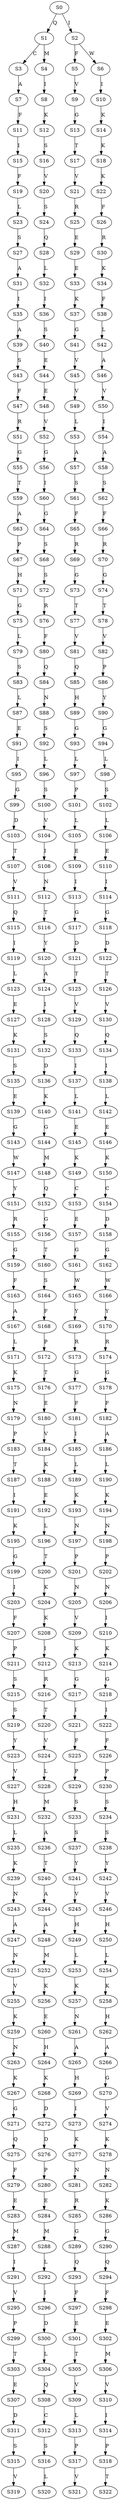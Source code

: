 strict digraph  {
	S0 -> S1 [ label = Q ];
	S0 -> S2 [ label = I ];
	S1 -> S3 [ label = C ];
	S1 -> S4 [ label = M ];
	S2 -> S5 [ label = F ];
	S2 -> S6 [ label = W ];
	S3 -> S7 [ label = A ];
	S4 -> S8 [ label = I ];
	S5 -> S9 [ label = V ];
	S6 -> S10 [ label = I ];
	S7 -> S11 [ label = F ];
	S8 -> S12 [ label = K ];
	S9 -> S13 [ label = G ];
	S10 -> S14 [ label = K ];
	S11 -> S15 [ label = I ];
	S12 -> S16 [ label = S ];
	S13 -> S17 [ label = T ];
	S14 -> S18 [ label = K ];
	S15 -> S19 [ label = F ];
	S16 -> S20 [ label = V ];
	S17 -> S21 [ label = V ];
	S18 -> S22 [ label = K ];
	S19 -> S23 [ label = L ];
	S20 -> S24 [ label = S ];
	S21 -> S25 [ label = R ];
	S22 -> S26 [ label = F ];
	S23 -> S27 [ label = S ];
	S24 -> S28 [ label = Q ];
	S25 -> S29 [ label = E ];
	S26 -> S30 [ label = R ];
	S27 -> S31 [ label = A ];
	S28 -> S32 [ label = L ];
	S29 -> S33 [ label = E ];
	S30 -> S34 [ label = K ];
	S31 -> S35 [ label = I ];
	S32 -> S36 [ label = I ];
	S33 -> S37 [ label = K ];
	S34 -> S38 [ label = F ];
	S35 -> S39 [ label = A ];
	S36 -> S40 [ label = S ];
	S37 -> S41 [ label = G ];
	S38 -> S42 [ label = L ];
	S39 -> S43 [ label = S ];
	S40 -> S44 [ label = E ];
	S41 -> S45 [ label = V ];
	S42 -> S46 [ label = A ];
	S43 -> S47 [ label = F ];
	S44 -> S48 [ label = E ];
	S45 -> S49 [ label = V ];
	S46 -> S50 [ label = V ];
	S47 -> S51 [ label = R ];
	S48 -> S52 [ label = V ];
	S49 -> S53 [ label = L ];
	S50 -> S54 [ label = I ];
	S51 -> S55 [ label = G ];
	S52 -> S56 [ label = G ];
	S53 -> S57 [ label = A ];
	S54 -> S58 [ label = A ];
	S55 -> S59 [ label = T ];
	S56 -> S60 [ label = I ];
	S57 -> S61 [ label = S ];
	S58 -> S62 [ label = S ];
	S59 -> S63 [ label = A ];
	S60 -> S64 [ label = G ];
	S61 -> S65 [ label = F ];
	S62 -> S66 [ label = F ];
	S63 -> S67 [ label = P ];
	S64 -> S68 [ label = S ];
	S65 -> S69 [ label = R ];
	S66 -> S70 [ label = R ];
	S67 -> S71 [ label = H ];
	S68 -> S72 [ label = S ];
	S69 -> S73 [ label = G ];
	S70 -> S74 [ label = G ];
	S71 -> S75 [ label = G ];
	S72 -> S76 [ label = R ];
	S73 -> S77 [ label = T ];
	S74 -> S78 [ label = T ];
	S75 -> S79 [ label = L ];
	S76 -> S80 [ label = F ];
	S77 -> S81 [ label = V ];
	S78 -> S82 [ label = V ];
	S79 -> S83 [ label = S ];
	S80 -> S84 [ label = Q ];
	S81 -> S85 [ label = Q ];
	S82 -> S86 [ label = P ];
	S83 -> S87 [ label = L ];
	S84 -> S88 [ label = N ];
	S85 -> S89 [ label = H ];
	S86 -> S90 [ label = Y ];
	S87 -> S91 [ label = E ];
	S88 -> S92 [ label = S ];
	S89 -> S93 [ label = G ];
	S90 -> S94 [ label = G ];
	S91 -> S95 [ label = I ];
	S92 -> S96 [ label = L ];
	S93 -> S97 [ label = L ];
	S94 -> S98 [ label = L ];
	S95 -> S99 [ label = G ];
	S96 -> S100 [ label = S ];
	S97 -> S101 [ label = P ];
	S98 -> S102 [ label = S ];
	S99 -> S103 [ label = D ];
	S100 -> S104 [ label = V ];
	S101 -> S105 [ label = L ];
	S102 -> S106 [ label = L ];
	S103 -> S107 [ label = T ];
	S104 -> S108 [ label = I ];
	S105 -> S109 [ label = E ];
	S106 -> S110 [ label = E ];
	S107 -> S111 [ label = V ];
	S108 -> S112 [ label = N ];
	S109 -> S113 [ label = I ];
	S110 -> S114 [ label = I ];
	S111 -> S115 [ label = Q ];
	S112 -> S116 [ label = T ];
	S113 -> S117 [ label = G ];
	S114 -> S118 [ label = G ];
	S115 -> S119 [ label = I ];
	S116 -> S120 [ label = Y ];
	S117 -> S121 [ label = D ];
	S118 -> S122 [ label = D ];
	S119 -> S123 [ label = L ];
	S120 -> S124 [ label = A ];
	S121 -> S125 [ label = T ];
	S122 -> S126 [ label = T ];
	S123 -> S127 [ label = E ];
	S124 -> S128 [ label = I ];
	S125 -> S129 [ label = V ];
	S126 -> S130 [ label = V ];
	S127 -> S131 [ label = K ];
	S128 -> S132 [ label = S ];
	S129 -> S133 [ label = Q ];
	S130 -> S134 [ label = Q ];
	S131 -> S135 [ label = S ];
	S132 -> S136 [ label = D ];
	S133 -> S137 [ label = I ];
	S134 -> S138 [ label = I ];
	S135 -> S139 [ label = E ];
	S136 -> S140 [ label = K ];
	S137 -> S141 [ label = L ];
	S138 -> S142 [ label = L ];
	S139 -> S143 [ label = G ];
	S140 -> S144 [ label = G ];
	S141 -> S145 [ label = E ];
	S142 -> S146 [ label = E ];
	S143 -> S147 [ label = W ];
	S144 -> S148 [ label = M ];
	S145 -> S149 [ label = K ];
	S146 -> S150 [ label = K ];
	S147 -> S151 [ label = Y ];
	S148 -> S152 [ label = Q ];
	S149 -> S153 [ label = C ];
	S150 -> S154 [ label = C ];
	S151 -> S155 [ label = R ];
	S152 -> S156 [ label = G ];
	S153 -> S157 [ label = E ];
	S154 -> S158 [ label = D ];
	S155 -> S159 [ label = G ];
	S156 -> S160 [ label = T ];
	S157 -> S161 [ label = G ];
	S158 -> S162 [ label = G ];
	S159 -> S163 [ label = F ];
	S160 -> S164 [ label = S ];
	S161 -> S165 [ label = W ];
	S162 -> S166 [ label = W ];
	S163 -> S167 [ label = A ];
	S164 -> S168 [ label = F ];
	S165 -> S169 [ label = Y ];
	S166 -> S170 [ label = Y ];
	S167 -> S171 [ label = L ];
	S168 -> S172 [ label = P ];
	S169 -> S173 [ label = R ];
	S170 -> S174 [ label = R ];
	S171 -> S175 [ label = K ];
	S172 -> S176 [ label = T ];
	S173 -> S177 [ label = G ];
	S174 -> S178 [ label = G ];
	S175 -> S179 [ label = N ];
	S176 -> S180 [ label = E ];
	S177 -> S181 [ label = F ];
	S178 -> S182 [ label = F ];
	S179 -> S183 [ label = P ];
	S180 -> S184 [ label = V ];
	S181 -> S185 [ label = I ];
	S182 -> S186 [ label = A ];
	S183 -> S187 [ label = T ];
	S184 -> S188 [ label = K ];
	S185 -> S189 [ label = L ];
	S186 -> S190 [ label = L ];
	S187 -> S191 [ label = I ];
	S188 -> S192 [ label = E ];
	S189 -> S193 [ label = K ];
	S190 -> S194 [ label = K ];
	S191 -> S195 [ label = K ];
	S192 -> S196 [ label = L ];
	S193 -> S197 [ label = N ];
	S194 -> S198 [ label = N ];
	S195 -> S199 [ label = G ];
	S196 -> S200 [ label = T ];
	S197 -> S201 [ label = P ];
	S198 -> S202 [ label = P ];
	S199 -> S203 [ label = I ];
	S200 -> S204 [ label = K ];
	S201 -> S205 [ label = N ];
	S202 -> S206 [ label = N ];
	S203 -> S207 [ label = F ];
	S204 -> S208 [ label = K ];
	S205 -> S209 [ label = V ];
	S206 -> S210 [ label = I ];
	S207 -> S211 [ label = P ];
	S208 -> S212 [ label = I ];
	S209 -> S213 [ label = K ];
	S210 -> S214 [ label = K ];
	S211 -> S215 [ label = S ];
	S212 -> S216 [ label = R ];
	S213 -> S217 [ label = G ];
	S214 -> S218 [ label = G ];
	S215 -> S219 [ label = S ];
	S216 -> S220 [ label = T ];
	S217 -> S221 [ label = I ];
	S218 -> S222 [ label = I ];
	S219 -> S223 [ label = Y ];
	S220 -> S224 [ label = V ];
	S221 -> S225 [ label = F ];
	S222 -> S226 [ label = F ];
	S223 -> S227 [ label = V ];
	S224 -> S228 [ label = L ];
	S225 -> S229 [ label = P ];
	S226 -> S230 [ label = P ];
	S227 -> S231 [ label = H ];
	S228 -> S232 [ label = M ];
	S229 -> S233 [ label = S ];
	S230 -> S234 [ label = S ];
	S231 -> S235 [ label = L ];
	S232 -> S236 [ label = A ];
	S233 -> S237 [ label = S ];
	S234 -> S238 [ label = S ];
	S235 -> S239 [ label = K ];
	S236 -> S240 [ label = T ];
	S237 -> S241 [ label = Y ];
	S238 -> S242 [ label = Y ];
	S239 -> S243 [ label = N ];
	S240 -> S244 [ label = A ];
	S241 -> S245 [ label = V ];
	S242 -> S246 [ label = V ];
	S243 -> S247 [ label = A ];
	S244 -> S248 [ label = A ];
	S245 -> S249 [ label = H ];
	S246 -> S250 [ label = H ];
	S247 -> S251 [ label = N ];
	S248 -> S252 [ label = M ];
	S249 -> S253 [ label = L ];
	S250 -> S254 [ label = L ];
	S251 -> S255 [ label = V ];
	S252 -> S256 [ label = K ];
	S253 -> S257 [ label = K ];
	S254 -> S258 [ label = K ];
	S255 -> S259 [ label = K ];
	S256 -> S260 [ label = E ];
	S257 -> S261 [ label = N ];
	S258 -> S262 [ label = H ];
	S259 -> S263 [ label = N ];
	S260 -> S264 [ label = H ];
	S261 -> S265 [ label = A ];
	S262 -> S266 [ label = A ];
	S263 -> S267 [ label = K ];
	S264 -> S268 [ label = K ];
	S265 -> S269 [ label = H ];
	S266 -> S270 [ label = G ];
	S267 -> S271 [ label = G ];
	S268 -> S272 [ label = D ];
	S269 -> S273 [ label = I ];
	S270 -> S274 [ label = V ];
	S271 -> S275 [ label = Q ];
	S272 -> S276 [ label = D ];
	S273 -> S277 [ label = K ];
	S274 -> S278 [ label = K ];
	S275 -> S279 [ label = F ];
	S276 -> S280 [ label = P ];
	S277 -> S281 [ label = N ];
	S278 -> S282 [ label = N ];
	S279 -> S283 [ label = E ];
	S280 -> S284 [ label = E ];
	S281 -> S285 [ label = R ];
	S282 -> S286 [ label = K ];
	S283 -> S287 [ label = M ];
	S284 -> S288 [ label = M ];
	S285 -> S289 [ label = G ];
	S286 -> S290 [ label = G ];
	S287 -> S291 [ label = I ];
	S288 -> S292 [ label = L ];
	S289 -> S293 [ label = Q ];
	S290 -> S294 [ label = Q ];
	S291 -> S295 [ label = V ];
	S292 -> S296 [ label = I ];
	S293 -> S297 [ label = F ];
	S294 -> S298 [ label = F ];
	S295 -> S299 [ label = P ];
	S296 -> S300 [ label = D ];
	S297 -> S301 [ label = E ];
	S298 -> S302 [ label = E ];
	S299 -> S303 [ label = T ];
	S300 -> S304 [ label = L ];
	S301 -> S305 [ label = T ];
	S302 -> S306 [ label = M ];
	S303 -> S307 [ label = E ];
	S304 -> S308 [ label = Q ];
	S305 -> S309 [ label = V ];
	S306 -> S310 [ label = V ];
	S307 -> S311 [ label = D ];
	S308 -> S312 [ label = C ];
	S309 -> S313 [ label = L ];
	S310 -> S314 [ label = I ];
	S311 -> S315 [ label = S ];
	S312 -> S316 [ label = S ];
	S313 -> S317 [ label = P ];
	S314 -> S318 [ label = P ];
	S315 -> S319 [ label = V ];
	S316 -> S320 [ label = L ];
	S317 -> S321 [ label = V ];
	S318 -> S322 [ label = T ];
}
